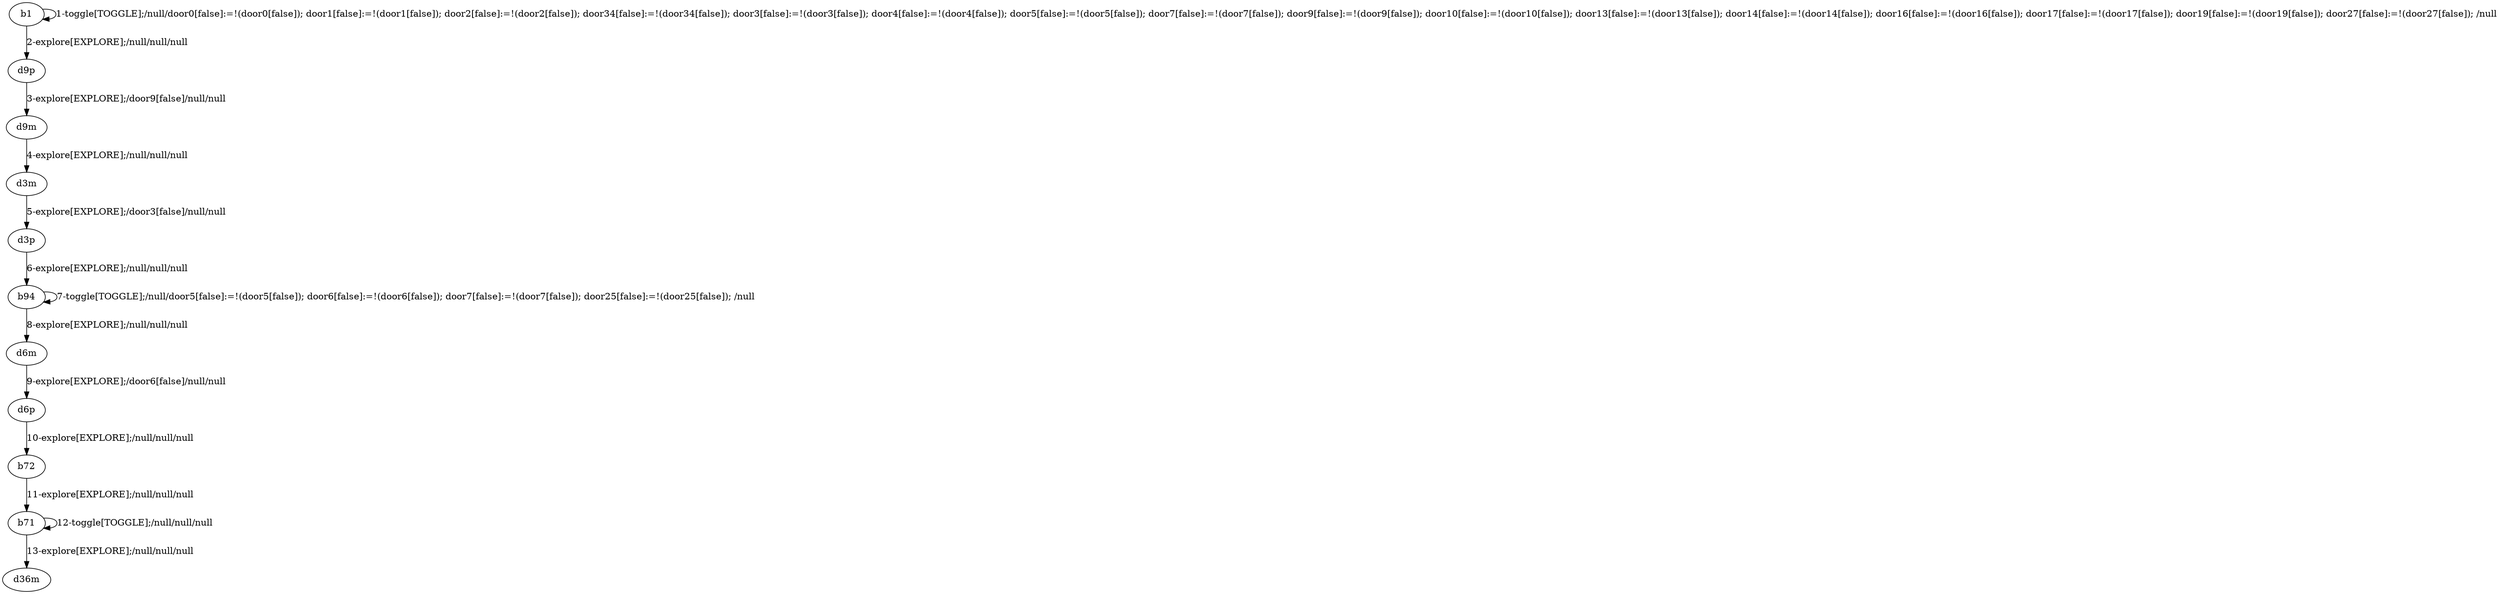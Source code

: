 # Total number of goals covered by this test: 4
# d6p --> b72
# b72 --> b71
# b71 --> d36m
# b71 --> b71

digraph g {
"b1" -> "b1" [label = "1-toggle[TOGGLE];/null/door0[false]:=!(door0[false]); door1[false]:=!(door1[false]); door2[false]:=!(door2[false]); door34[false]:=!(door34[false]); door3[false]:=!(door3[false]); door4[false]:=!(door4[false]); door5[false]:=!(door5[false]); door7[false]:=!(door7[false]); door9[false]:=!(door9[false]); door10[false]:=!(door10[false]); door13[false]:=!(door13[false]); door14[false]:=!(door14[false]); door16[false]:=!(door16[false]); door17[false]:=!(door17[false]); door19[false]:=!(door19[false]); door27[false]:=!(door27[false]); /null"];
"b1" -> "d9p" [label = "2-explore[EXPLORE];/null/null/null"];
"d9p" -> "d9m" [label = "3-explore[EXPLORE];/door9[false]/null/null"];
"d9m" -> "d3m" [label = "4-explore[EXPLORE];/null/null/null"];
"d3m" -> "d3p" [label = "5-explore[EXPLORE];/door3[false]/null/null"];
"d3p" -> "b94" [label = "6-explore[EXPLORE];/null/null/null"];
"b94" -> "b94" [label = "7-toggle[TOGGLE];/null/door5[false]:=!(door5[false]); door6[false]:=!(door6[false]); door7[false]:=!(door7[false]); door25[false]:=!(door25[false]); /null"];
"b94" -> "d6m" [label = "8-explore[EXPLORE];/null/null/null"];
"d6m" -> "d6p" [label = "9-explore[EXPLORE];/door6[false]/null/null"];
"d6p" -> "b72" [label = "10-explore[EXPLORE];/null/null/null"];
"b72" -> "b71" [label = "11-explore[EXPLORE];/null/null/null"];
"b71" -> "b71" [label = "12-toggle[TOGGLE];/null/null/null"];
"b71" -> "d36m" [label = "13-explore[EXPLORE];/null/null/null"];
}